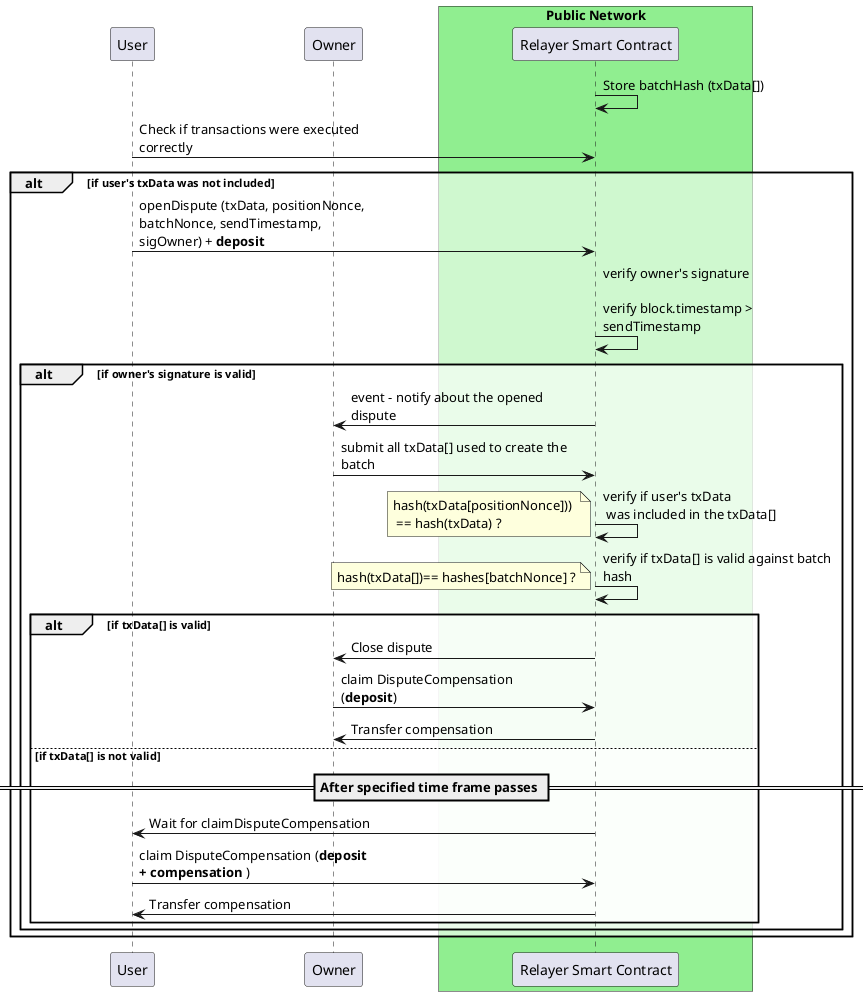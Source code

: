 @startuml
skinparam maxMessageSize 230
skinparam ParticipantPadding 70
skinparam SequenceGroupBodyBackgroundColor #FFFFFF90

participant User
participant Owner
' participant Relayer
box "Public Network" #LightGreen
participant "Relayer Smart Contract" as Relayer 
end box

Relayer -> Relayer: Store batchHash (txData[])


User -> Relayer: Check if transactions were executed correctly
alt if user's txData was not included
    User -> Relayer: openDispute (txData, positionNonce, batchNonce, sendTimestamp, sigOwner) + **deposit**
    Relayer -> Relayer: verify owner's signature \n\nverify block.timestamp > sendTimestamp 
    alt if owner's signature is valid
        Relayer -> Owner: event - notify about the opened dispute
        Owner -> Relayer: submit all txData[] used to create the batch

        Relayer -> Relayer: verify if user's txData \n was included in the txData[]
        note left: hash(txData[positionNonce])) \n == hash(txData) ?
        Relayer -> Relayer: verify if txData[] is valid against batch hash
        note left: hash(txData[])== hashes[batchNonce] ?

        alt if txData[] is valid
            Relayer -> Owner: Close dispute
            Owner -> Relayer: claim DisputeCompensation (**deposit**)
            Relayer -> Owner: Transfer compensation
        else if txData[] is not valid
            == After specified time frame passes ==
            Relayer -> User: Wait for claimDisputeCompensation
            User -> Relayer: claim DisputeCompensation (**deposit + compensation** )
            Relayer -> User: Transfer compensation
        end
    end
end

@enduml